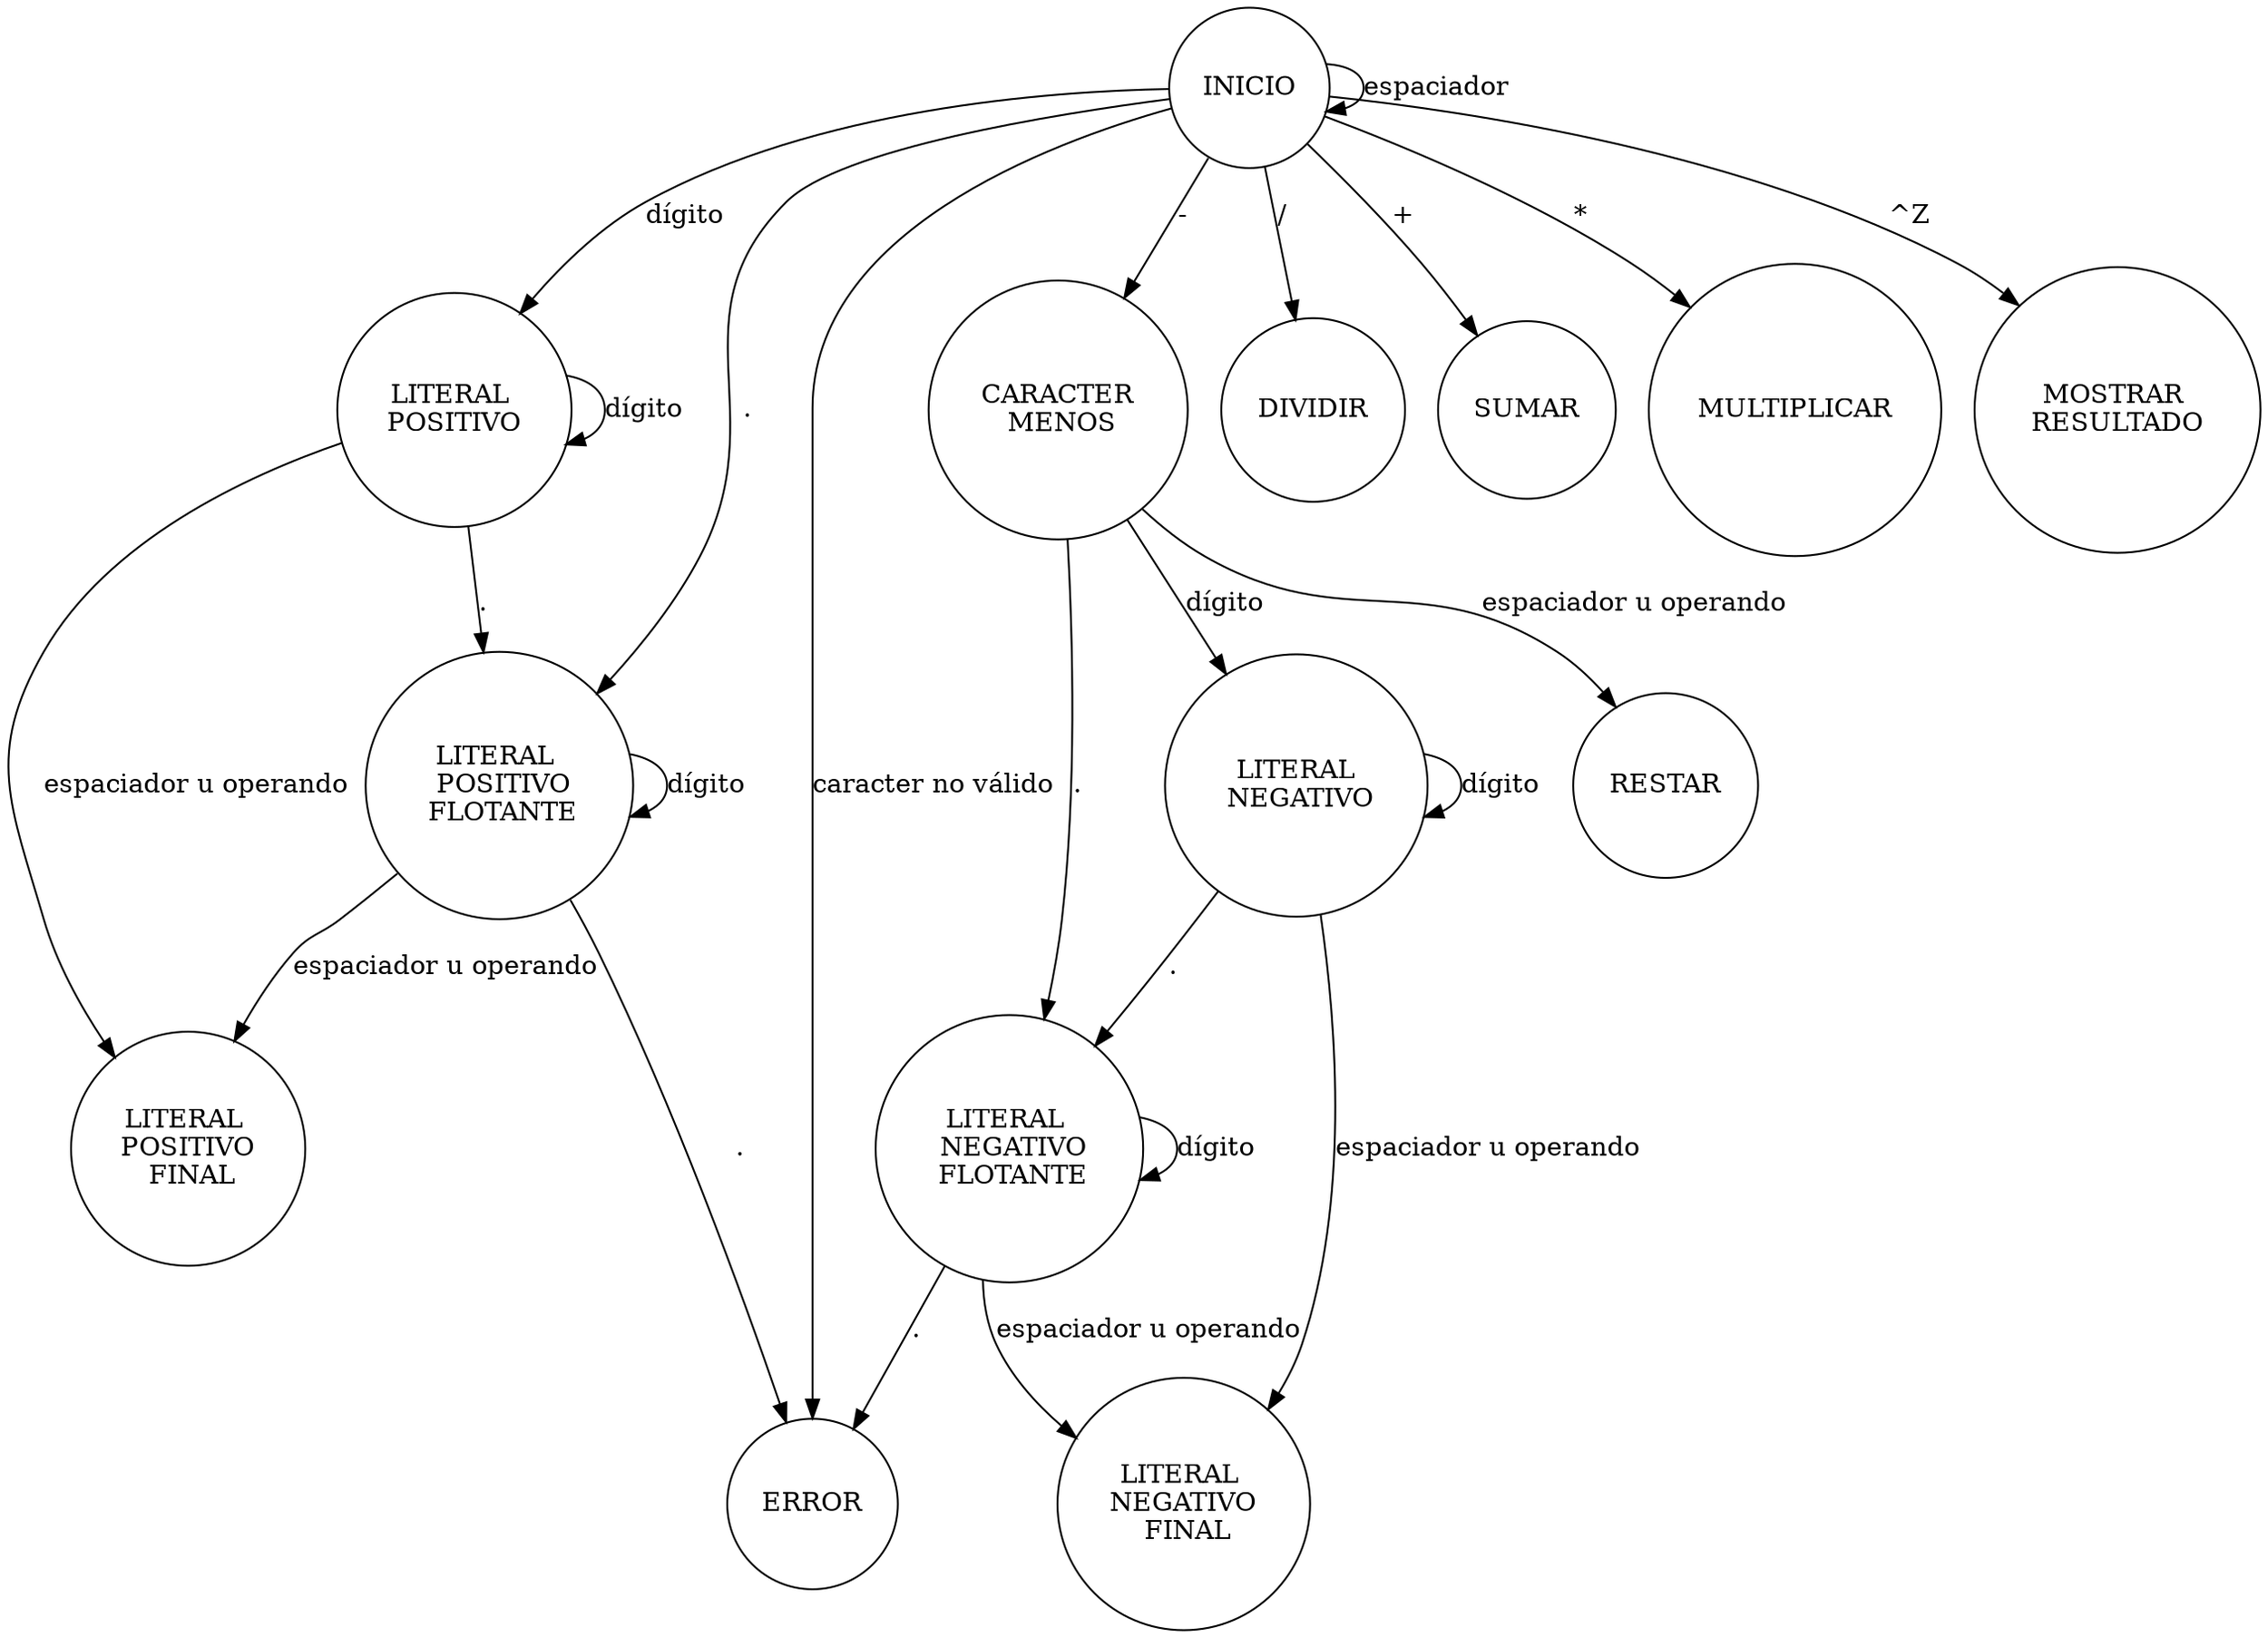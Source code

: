 // dot scanner.gv -Tpng -o scanner.png
digraph G {

    graph  [bgcolor="white", fontname="Arial", fontsize=12]

    node [shape = circle, witdth = 5];
    
    INICIO [label = "INICIO"];
    LITERAL_POSITIVO [label = "LITERAL \nPOSITIVO"];
    LITERAL_POSITIVO_FLOTANTE [label = "LITERAL \n POSITIVO\n FLOTANTE"];
    LITERAL_POSITIVO_FINAL [label = "LITERAL \nPOSITIVO\n FINAL"];
    DIVIDIR [label = "DIVIDIR"];
    SUMAR [label = "SUMAR"];
    CARACTER_MENOS [label = "CARACTER\n MENOS"];
    RESTAR [label = "RESTAR"];    
    LITERAL_NEGATIVO [label = "LITERAL\n NEGATIVO"];
    LITERAL_NEGATIVO_FLOTANTE [label = "LITERAL \n NEGATIVO\n FLOTANTE"];
    LITERAL_NEGATIVO_FINAL [label = "LITERAL \nNEGATIVO\n FINAL"];
    MULTIPLICAR [label = "MULTIPLICAR"];
    RESULTADO [label = "MOSTRAR \nRESULTADO"];
    ERROR [label = "ERROR"];


    INICIO -> INICIO [label = "espaciador"];
    INICIO -> LITERAL_POSITIVO [label = "dígito"];
    INICIO -> LITERAL_POSITIVO_FLOTANTE [label = "."];
    LITERAL_POSITIVO -> LITERAL_POSITIVO [label = "dígito"];
    LITERAL_POSITIVO -> LITERAL_POSITIVO_FLOTANTE [label = "."]; 
    LITERAL_POSITIVO_FLOTANTE -> LITERAL_POSITIVO_FLOTANTE [label = "dígito"]; 
    LITERAL_POSITIVO_FLOTANTE -> LITERAL_POSITIVO_FINAL [label = "espaciador u operando"];
    LITERAL_POSITIVO_FLOTANTE -> ERROR [label ="."]; 
    LITERAL_POSITIVO -> LITERAL_POSITIVO_FINAL [label = "espaciador u operando"]; 

    INICIO -> CARACTER_MENOS [label ="-"];
    CARACTER_MENOS -> RESTAR [label ="espaciador u operando"];
    CARACTER_MENOS -> LITERAL_NEGATIVO [label ="dígito"];
    CARACTER_MENOS -> LITERAL_NEGATIVO_FLOTANTE [label ="."];
    LITERAL_NEGATIVO -> LITERAL_NEGATIVO [label ="dígito"];
    LITERAL_NEGATIVO -> LITERAL_NEGATIVO_FINAL [label ="espaciador u operando"];
    LITERAL_NEGATIVO -> LITERAL_NEGATIVO_FLOTANTE [label ="."];
    LITERAL_NEGATIVO_FLOTANTE -> LITERAL_NEGATIVO_FLOTANTE [label ="dígito"];
    LITERAL_NEGATIVO_FLOTANTE -> ERROR [label ="."];
    LITERAL_NEGATIVO_FLOTANTE -> LITERAL_NEGATIVO_FINAL[label = "espaciador u operando"];

    INICIO -> DIVIDIR[label = "/"]
    
    INICIO -> SUMAR[label = "+"]

    INICIO -> MULTIPLICAR[label = "*"]

    INICIO -> RESULTADO[label = "^Z"]

    INICIO -> ERROR[label = "caracter no válido"]

}